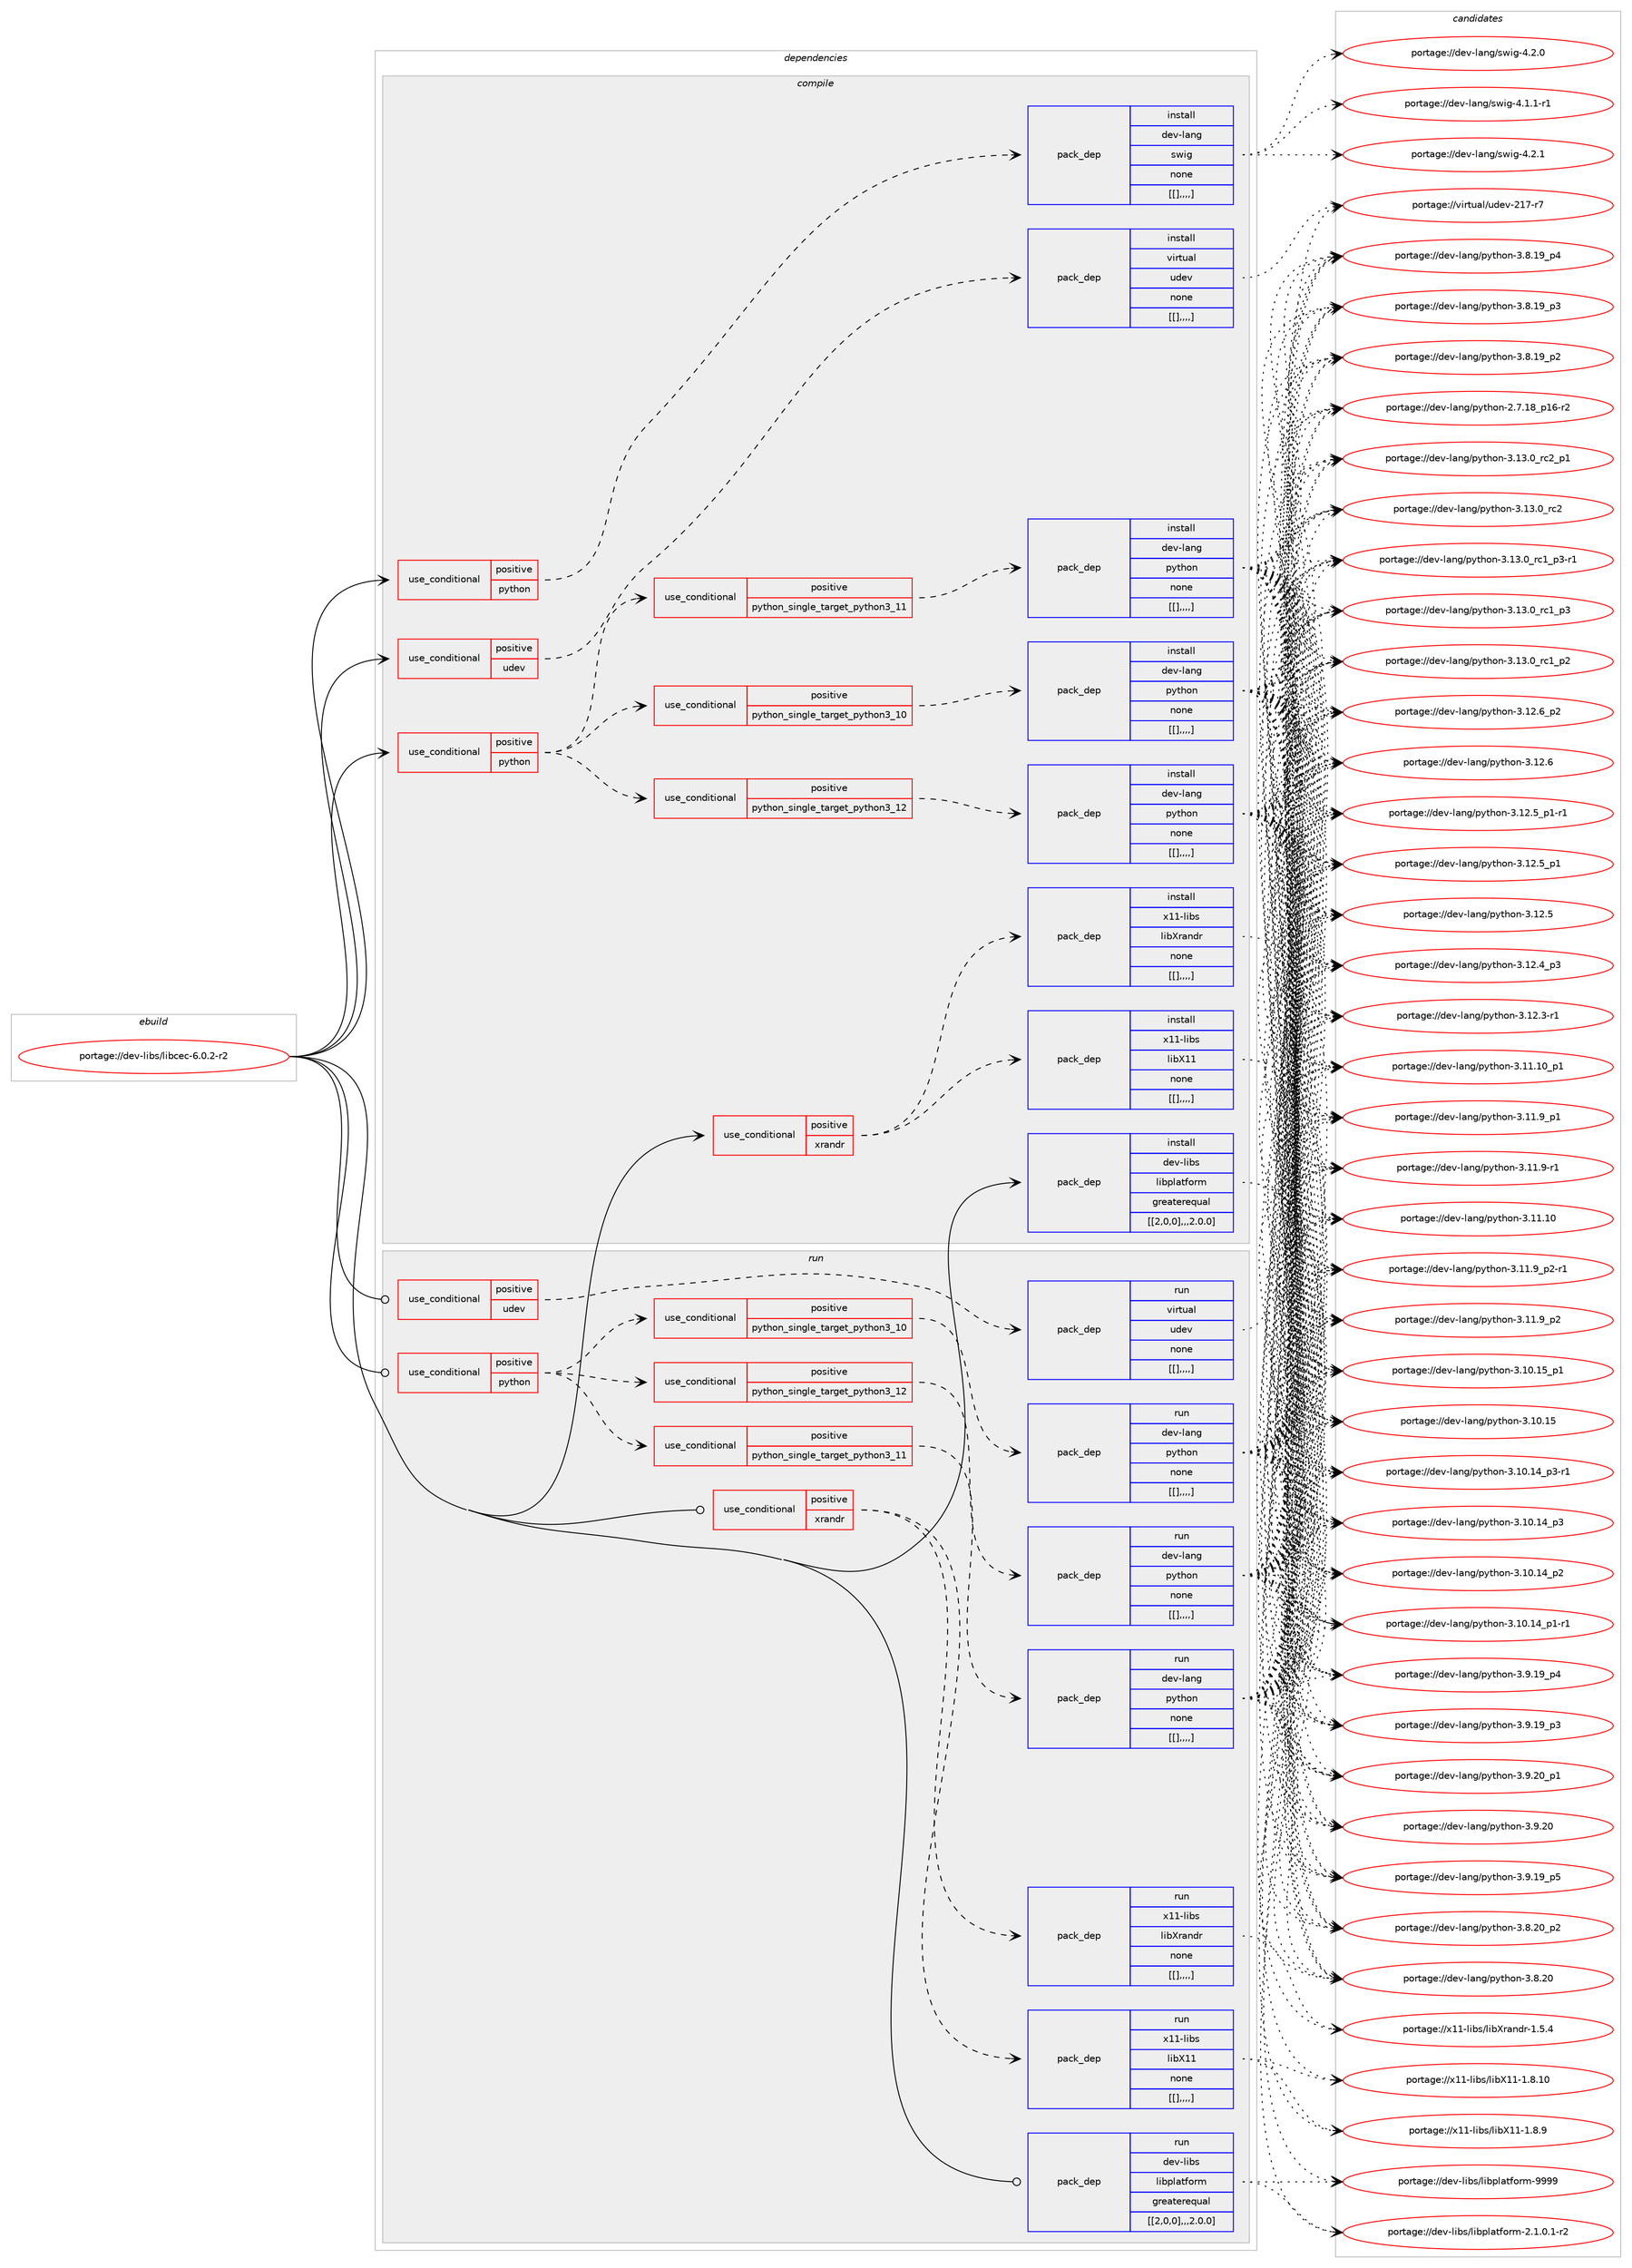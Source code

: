 digraph prolog {

# *************
# Graph options
# *************

newrank=true;
concentrate=true;
compound=true;
graph [rankdir=LR,fontname=Helvetica,fontsize=10,ranksep=1.5];#, ranksep=2.5, nodesep=0.2];
edge  [arrowhead=vee];
node  [fontname=Helvetica,fontsize=10];

# **********
# The ebuild
# **********

subgraph cluster_leftcol {
color=gray;
label=<<i>ebuild</i>>;
id [label="portage://dev-libs/libcec-6.0.2-r2", color=red, width=4, href="../dev-libs/libcec-6.0.2-r2.svg"];
}

# ****************
# The dependencies
# ****************

subgraph cluster_midcol {
color=gray;
label=<<i>dependencies</i>>;
subgraph cluster_compile {
fillcolor="#eeeeee";
style=filled;
label=<<i>compile</i>>;
subgraph cond27433 {
dependency110686 [label=<<TABLE BORDER="0" CELLBORDER="1" CELLSPACING="0" CELLPADDING="4"><TR><TD ROWSPAN="3" CELLPADDING="10">use_conditional</TD></TR><TR><TD>positive</TD></TR><TR><TD>python</TD></TR></TABLE>>, shape=none, color=red];
subgraph cond27434 {
dependency110687 [label=<<TABLE BORDER="0" CELLBORDER="1" CELLSPACING="0" CELLPADDING="4"><TR><TD ROWSPAN="3" CELLPADDING="10">use_conditional</TD></TR><TR><TD>positive</TD></TR><TR><TD>python_single_target_python3_10</TD></TR></TABLE>>, shape=none, color=red];
subgraph pack82101 {
dependency110688 [label=<<TABLE BORDER="0" CELLBORDER="1" CELLSPACING="0" CELLPADDING="4" WIDTH="220"><TR><TD ROWSPAN="6" CELLPADDING="30">pack_dep</TD></TR><TR><TD WIDTH="110">install</TD></TR><TR><TD>dev-lang</TD></TR><TR><TD>python</TD></TR><TR><TD>none</TD></TR><TR><TD>[[],,,,]</TD></TR></TABLE>>, shape=none, color=blue];
}
dependency110687:e -> dependency110688:w [weight=20,style="dashed",arrowhead="vee"];
}
dependency110686:e -> dependency110687:w [weight=20,style="dashed",arrowhead="vee"];
subgraph cond27435 {
dependency110689 [label=<<TABLE BORDER="0" CELLBORDER="1" CELLSPACING="0" CELLPADDING="4"><TR><TD ROWSPAN="3" CELLPADDING="10">use_conditional</TD></TR><TR><TD>positive</TD></TR><TR><TD>python_single_target_python3_11</TD></TR></TABLE>>, shape=none, color=red];
subgraph pack82102 {
dependency110690 [label=<<TABLE BORDER="0" CELLBORDER="1" CELLSPACING="0" CELLPADDING="4" WIDTH="220"><TR><TD ROWSPAN="6" CELLPADDING="30">pack_dep</TD></TR><TR><TD WIDTH="110">install</TD></TR><TR><TD>dev-lang</TD></TR><TR><TD>python</TD></TR><TR><TD>none</TD></TR><TR><TD>[[],,,,]</TD></TR></TABLE>>, shape=none, color=blue];
}
dependency110689:e -> dependency110690:w [weight=20,style="dashed",arrowhead="vee"];
}
dependency110686:e -> dependency110689:w [weight=20,style="dashed",arrowhead="vee"];
subgraph cond27436 {
dependency110691 [label=<<TABLE BORDER="0" CELLBORDER="1" CELLSPACING="0" CELLPADDING="4"><TR><TD ROWSPAN="3" CELLPADDING="10">use_conditional</TD></TR><TR><TD>positive</TD></TR><TR><TD>python_single_target_python3_12</TD></TR></TABLE>>, shape=none, color=red];
subgraph pack82103 {
dependency110692 [label=<<TABLE BORDER="0" CELLBORDER="1" CELLSPACING="0" CELLPADDING="4" WIDTH="220"><TR><TD ROWSPAN="6" CELLPADDING="30">pack_dep</TD></TR><TR><TD WIDTH="110">install</TD></TR><TR><TD>dev-lang</TD></TR><TR><TD>python</TD></TR><TR><TD>none</TD></TR><TR><TD>[[],,,,]</TD></TR></TABLE>>, shape=none, color=blue];
}
dependency110691:e -> dependency110692:w [weight=20,style="dashed",arrowhead="vee"];
}
dependency110686:e -> dependency110691:w [weight=20,style="dashed",arrowhead="vee"];
}
id:e -> dependency110686:w [weight=20,style="solid",arrowhead="vee"];
subgraph cond27437 {
dependency110693 [label=<<TABLE BORDER="0" CELLBORDER="1" CELLSPACING="0" CELLPADDING="4"><TR><TD ROWSPAN="3" CELLPADDING="10">use_conditional</TD></TR><TR><TD>positive</TD></TR><TR><TD>python</TD></TR></TABLE>>, shape=none, color=red];
subgraph pack82104 {
dependency110694 [label=<<TABLE BORDER="0" CELLBORDER="1" CELLSPACING="0" CELLPADDING="4" WIDTH="220"><TR><TD ROWSPAN="6" CELLPADDING="30">pack_dep</TD></TR><TR><TD WIDTH="110">install</TD></TR><TR><TD>dev-lang</TD></TR><TR><TD>swig</TD></TR><TR><TD>none</TD></TR><TR><TD>[[],,,,]</TD></TR></TABLE>>, shape=none, color=blue];
}
dependency110693:e -> dependency110694:w [weight=20,style="dashed",arrowhead="vee"];
}
id:e -> dependency110693:w [weight=20,style="solid",arrowhead="vee"];
subgraph cond27438 {
dependency110695 [label=<<TABLE BORDER="0" CELLBORDER="1" CELLSPACING="0" CELLPADDING="4"><TR><TD ROWSPAN="3" CELLPADDING="10">use_conditional</TD></TR><TR><TD>positive</TD></TR><TR><TD>udev</TD></TR></TABLE>>, shape=none, color=red];
subgraph pack82105 {
dependency110696 [label=<<TABLE BORDER="0" CELLBORDER="1" CELLSPACING="0" CELLPADDING="4" WIDTH="220"><TR><TD ROWSPAN="6" CELLPADDING="30">pack_dep</TD></TR><TR><TD WIDTH="110">install</TD></TR><TR><TD>virtual</TD></TR><TR><TD>udev</TD></TR><TR><TD>none</TD></TR><TR><TD>[[],,,,]</TD></TR></TABLE>>, shape=none, color=blue];
}
dependency110695:e -> dependency110696:w [weight=20,style="dashed",arrowhead="vee"];
}
id:e -> dependency110695:w [weight=20,style="solid",arrowhead="vee"];
subgraph cond27439 {
dependency110697 [label=<<TABLE BORDER="0" CELLBORDER="1" CELLSPACING="0" CELLPADDING="4"><TR><TD ROWSPAN="3" CELLPADDING="10">use_conditional</TD></TR><TR><TD>positive</TD></TR><TR><TD>xrandr</TD></TR></TABLE>>, shape=none, color=red];
subgraph pack82106 {
dependency110698 [label=<<TABLE BORDER="0" CELLBORDER="1" CELLSPACING="0" CELLPADDING="4" WIDTH="220"><TR><TD ROWSPAN="6" CELLPADDING="30">pack_dep</TD></TR><TR><TD WIDTH="110">install</TD></TR><TR><TD>x11-libs</TD></TR><TR><TD>libX11</TD></TR><TR><TD>none</TD></TR><TR><TD>[[],,,,]</TD></TR></TABLE>>, shape=none, color=blue];
}
dependency110697:e -> dependency110698:w [weight=20,style="dashed",arrowhead="vee"];
subgraph pack82107 {
dependency110699 [label=<<TABLE BORDER="0" CELLBORDER="1" CELLSPACING="0" CELLPADDING="4" WIDTH="220"><TR><TD ROWSPAN="6" CELLPADDING="30">pack_dep</TD></TR><TR><TD WIDTH="110">install</TD></TR><TR><TD>x11-libs</TD></TR><TR><TD>libXrandr</TD></TR><TR><TD>none</TD></TR><TR><TD>[[],,,,]</TD></TR></TABLE>>, shape=none, color=blue];
}
dependency110697:e -> dependency110699:w [weight=20,style="dashed",arrowhead="vee"];
}
id:e -> dependency110697:w [weight=20,style="solid",arrowhead="vee"];
subgraph pack82108 {
dependency110700 [label=<<TABLE BORDER="0" CELLBORDER="1" CELLSPACING="0" CELLPADDING="4" WIDTH="220"><TR><TD ROWSPAN="6" CELLPADDING="30">pack_dep</TD></TR><TR><TD WIDTH="110">install</TD></TR><TR><TD>dev-libs</TD></TR><TR><TD>libplatform</TD></TR><TR><TD>greaterequal</TD></TR><TR><TD>[[2,0,0],,,2.0.0]</TD></TR></TABLE>>, shape=none, color=blue];
}
id:e -> dependency110700:w [weight=20,style="solid",arrowhead="vee"];
}
subgraph cluster_compileandrun {
fillcolor="#eeeeee";
style=filled;
label=<<i>compile and run</i>>;
}
subgraph cluster_run {
fillcolor="#eeeeee";
style=filled;
label=<<i>run</i>>;
subgraph cond27440 {
dependency110701 [label=<<TABLE BORDER="0" CELLBORDER="1" CELLSPACING="0" CELLPADDING="4"><TR><TD ROWSPAN="3" CELLPADDING="10">use_conditional</TD></TR><TR><TD>positive</TD></TR><TR><TD>python</TD></TR></TABLE>>, shape=none, color=red];
subgraph cond27441 {
dependency110702 [label=<<TABLE BORDER="0" CELLBORDER="1" CELLSPACING="0" CELLPADDING="4"><TR><TD ROWSPAN="3" CELLPADDING="10">use_conditional</TD></TR><TR><TD>positive</TD></TR><TR><TD>python_single_target_python3_10</TD></TR></TABLE>>, shape=none, color=red];
subgraph pack82109 {
dependency110703 [label=<<TABLE BORDER="0" CELLBORDER="1" CELLSPACING="0" CELLPADDING="4" WIDTH="220"><TR><TD ROWSPAN="6" CELLPADDING="30">pack_dep</TD></TR><TR><TD WIDTH="110">run</TD></TR><TR><TD>dev-lang</TD></TR><TR><TD>python</TD></TR><TR><TD>none</TD></TR><TR><TD>[[],,,,]</TD></TR></TABLE>>, shape=none, color=blue];
}
dependency110702:e -> dependency110703:w [weight=20,style="dashed",arrowhead="vee"];
}
dependency110701:e -> dependency110702:w [weight=20,style="dashed",arrowhead="vee"];
subgraph cond27442 {
dependency110704 [label=<<TABLE BORDER="0" CELLBORDER="1" CELLSPACING="0" CELLPADDING="4"><TR><TD ROWSPAN="3" CELLPADDING="10">use_conditional</TD></TR><TR><TD>positive</TD></TR><TR><TD>python_single_target_python3_11</TD></TR></TABLE>>, shape=none, color=red];
subgraph pack82110 {
dependency110705 [label=<<TABLE BORDER="0" CELLBORDER="1" CELLSPACING="0" CELLPADDING="4" WIDTH="220"><TR><TD ROWSPAN="6" CELLPADDING="30">pack_dep</TD></TR><TR><TD WIDTH="110">run</TD></TR><TR><TD>dev-lang</TD></TR><TR><TD>python</TD></TR><TR><TD>none</TD></TR><TR><TD>[[],,,,]</TD></TR></TABLE>>, shape=none, color=blue];
}
dependency110704:e -> dependency110705:w [weight=20,style="dashed",arrowhead="vee"];
}
dependency110701:e -> dependency110704:w [weight=20,style="dashed",arrowhead="vee"];
subgraph cond27443 {
dependency110706 [label=<<TABLE BORDER="0" CELLBORDER="1" CELLSPACING="0" CELLPADDING="4"><TR><TD ROWSPAN="3" CELLPADDING="10">use_conditional</TD></TR><TR><TD>positive</TD></TR><TR><TD>python_single_target_python3_12</TD></TR></TABLE>>, shape=none, color=red];
subgraph pack82111 {
dependency110707 [label=<<TABLE BORDER="0" CELLBORDER="1" CELLSPACING="0" CELLPADDING="4" WIDTH="220"><TR><TD ROWSPAN="6" CELLPADDING="30">pack_dep</TD></TR><TR><TD WIDTH="110">run</TD></TR><TR><TD>dev-lang</TD></TR><TR><TD>python</TD></TR><TR><TD>none</TD></TR><TR><TD>[[],,,,]</TD></TR></TABLE>>, shape=none, color=blue];
}
dependency110706:e -> dependency110707:w [weight=20,style="dashed",arrowhead="vee"];
}
dependency110701:e -> dependency110706:w [weight=20,style="dashed",arrowhead="vee"];
}
id:e -> dependency110701:w [weight=20,style="solid",arrowhead="odot"];
subgraph cond27444 {
dependency110708 [label=<<TABLE BORDER="0" CELLBORDER="1" CELLSPACING="0" CELLPADDING="4"><TR><TD ROWSPAN="3" CELLPADDING="10">use_conditional</TD></TR><TR><TD>positive</TD></TR><TR><TD>udev</TD></TR></TABLE>>, shape=none, color=red];
subgraph pack82112 {
dependency110709 [label=<<TABLE BORDER="0" CELLBORDER="1" CELLSPACING="0" CELLPADDING="4" WIDTH="220"><TR><TD ROWSPAN="6" CELLPADDING="30">pack_dep</TD></TR><TR><TD WIDTH="110">run</TD></TR><TR><TD>virtual</TD></TR><TR><TD>udev</TD></TR><TR><TD>none</TD></TR><TR><TD>[[],,,,]</TD></TR></TABLE>>, shape=none, color=blue];
}
dependency110708:e -> dependency110709:w [weight=20,style="dashed",arrowhead="vee"];
}
id:e -> dependency110708:w [weight=20,style="solid",arrowhead="odot"];
subgraph cond27445 {
dependency110710 [label=<<TABLE BORDER="0" CELLBORDER="1" CELLSPACING="0" CELLPADDING="4"><TR><TD ROWSPAN="3" CELLPADDING="10">use_conditional</TD></TR><TR><TD>positive</TD></TR><TR><TD>xrandr</TD></TR></TABLE>>, shape=none, color=red];
subgraph pack82113 {
dependency110711 [label=<<TABLE BORDER="0" CELLBORDER="1" CELLSPACING="0" CELLPADDING="4" WIDTH="220"><TR><TD ROWSPAN="6" CELLPADDING="30">pack_dep</TD></TR><TR><TD WIDTH="110">run</TD></TR><TR><TD>x11-libs</TD></TR><TR><TD>libX11</TD></TR><TR><TD>none</TD></TR><TR><TD>[[],,,,]</TD></TR></TABLE>>, shape=none, color=blue];
}
dependency110710:e -> dependency110711:w [weight=20,style="dashed",arrowhead="vee"];
subgraph pack82114 {
dependency110712 [label=<<TABLE BORDER="0" CELLBORDER="1" CELLSPACING="0" CELLPADDING="4" WIDTH="220"><TR><TD ROWSPAN="6" CELLPADDING="30">pack_dep</TD></TR><TR><TD WIDTH="110">run</TD></TR><TR><TD>x11-libs</TD></TR><TR><TD>libXrandr</TD></TR><TR><TD>none</TD></TR><TR><TD>[[],,,,]</TD></TR></TABLE>>, shape=none, color=blue];
}
dependency110710:e -> dependency110712:w [weight=20,style="dashed",arrowhead="vee"];
}
id:e -> dependency110710:w [weight=20,style="solid",arrowhead="odot"];
subgraph pack82115 {
dependency110713 [label=<<TABLE BORDER="0" CELLBORDER="1" CELLSPACING="0" CELLPADDING="4" WIDTH="220"><TR><TD ROWSPAN="6" CELLPADDING="30">pack_dep</TD></TR><TR><TD WIDTH="110">run</TD></TR><TR><TD>dev-libs</TD></TR><TR><TD>libplatform</TD></TR><TR><TD>greaterequal</TD></TR><TR><TD>[[2,0,0],,,2.0.0]</TD></TR></TABLE>>, shape=none, color=blue];
}
id:e -> dependency110713:w [weight=20,style="solid",arrowhead="odot"];
}
}

# **************
# The candidates
# **************

subgraph cluster_choices {
rank=same;
color=gray;
label=<<i>candidates</i>>;

subgraph choice82101 {
color=black;
nodesep=1;
choice100101118451089711010347112121116104111110455146495146489511499509511249 [label="portage://dev-lang/python-3.13.0_rc2_p1", color=red, width=4,href="../dev-lang/python-3.13.0_rc2_p1.svg"];
choice10010111845108971101034711212111610411111045514649514648951149950 [label="portage://dev-lang/python-3.13.0_rc2", color=red, width=4,href="../dev-lang/python-3.13.0_rc2.svg"];
choice1001011184510897110103471121211161041111104551464951464895114994995112514511449 [label="portage://dev-lang/python-3.13.0_rc1_p3-r1", color=red, width=4,href="../dev-lang/python-3.13.0_rc1_p3-r1.svg"];
choice100101118451089711010347112121116104111110455146495146489511499499511251 [label="portage://dev-lang/python-3.13.0_rc1_p3", color=red, width=4,href="../dev-lang/python-3.13.0_rc1_p3.svg"];
choice100101118451089711010347112121116104111110455146495146489511499499511250 [label="portage://dev-lang/python-3.13.0_rc1_p2", color=red, width=4,href="../dev-lang/python-3.13.0_rc1_p2.svg"];
choice100101118451089711010347112121116104111110455146495046549511250 [label="portage://dev-lang/python-3.12.6_p2", color=red, width=4,href="../dev-lang/python-3.12.6_p2.svg"];
choice10010111845108971101034711212111610411111045514649504654 [label="portage://dev-lang/python-3.12.6", color=red, width=4,href="../dev-lang/python-3.12.6.svg"];
choice1001011184510897110103471121211161041111104551464950465395112494511449 [label="portage://dev-lang/python-3.12.5_p1-r1", color=red, width=4,href="../dev-lang/python-3.12.5_p1-r1.svg"];
choice100101118451089711010347112121116104111110455146495046539511249 [label="portage://dev-lang/python-3.12.5_p1", color=red, width=4,href="../dev-lang/python-3.12.5_p1.svg"];
choice10010111845108971101034711212111610411111045514649504653 [label="portage://dev-lang/python-3.12.5", color=red, width=4,href="../dev-lang/python-3.12.5.svg"];
choice100101118451089711010347112121116104111110455146495046529511251 [label="portage://dev-lang/python-3.12.4_p3", color=red, width=4,href="../dev-lang/python-3.12.4_p3.svg"];
choice100101118451089711010347112121116104111110455146495046514511449 [label="portage://dev-lang/python-3.12.3-r1", color=red, width=4,href="../dev-lang/python-3.12.3-r1.svg"];
choice10010111845108971101034711212111610411111045514649494649489511249 [label="portage://dev-lang/python-3.11.10_p1", color=red, width=4,href="../dev-lang/python-3.11.10_p1.svg"];
choice1001011184510897110103471121211161041111104551464949464948 [label="portage://dev-lang/python-3.11.10", color=red, width=4,href="../dev-lang/python-3.11.10.svg"];
choice1001011184510897110103471121211161041111104551464949465795112504511449 [label="portage://dev-lang/python-3.11.9_p2-r1", color=red, width=4,href="../dev-lang/python-3.11.9_p2-r1.svg"];
choice100101118451089711010347112121116104111110455146494946579511250 [label="portage://dev-lang/python-3.11.9_p2", color=red, width=4,href="../dev-lang/python-3.11.9_p2.svg"];
choice100101118451089711010347112121116104111110455146494946579511249 [label="portage://dev-lang/python-3.11.9_p1", color=red, width=4,href="../dev-lang/python-3.11.9_p1.svg"];
choice100101118451089711010347112121116104111110455146494946574511449 [label="portage://dev-lang/python-3.11.9-r1", color=red, width=4,href="../dev-lang/python-3.11.9-r1.svg"];
choice10010111845108971101034711212111610411111045514649484649539511249 [label="portage://dev-lang/python-3.10.15_p1", color=red, width=4,href="../dev-lang/python-3.10.15_p1.svg"];
choice1001011184510897110103471121211161041111104551464948464953 [label="portage://dev-lang/python-3.10.15", color=red, width=4,href="../dev-lang/python-3.10.15.svg"];
choice100101118451089711010347112121116104111110455146494846495295112514511449 [label="portage://dev-lang/python-3.10.14_p3-r1", color=red, width=4,href="../dev-lang/python-3.10.14_p3-r1.svg"];
choice10010111845108971101034711212111610411111045514649484649529511251 [label="portage://dev-lang/python-3.10.14_p3", color=red, width=4,href="../dev-lang/python-3.10.14_p3.svg"];
choice10010111845108971101034711212111610411111045514649484649529511250 [label="portage://dev-lang/python-3.10.14_p2", color=red, width=4,href="../dev-lang/python-3.10.14_p2.svg"];
choice100101118451089711010347112121116104111110455146494846495295112494511449 [label="portage://dev-lang/python-3.10.14_p1-r1", color=red, width=4,href="../dev-lang/python-3.10.14_p1-r1.svg"];
choice100101118451089711010347112121116104111110455146574650489511249 [label="portage://dev-lang/python-3.9.20_p1", color=red, width=4,href="../dev-lang/python-3.9.20_p1.svg"];
choice10010111845108971101034711212111610411111045514657465048 [label="portage://dev-lang/python-3.9.20", color=red, width=4,href="../dev-lang/python-3.9.20.svg"];
choice100101118451089711010347112121116104111110455146574649579511253 [label="portage://dev-lang/python-3.9.19_p5", color=red, width=4,href="../dev-lang/python-3.9.19_p5.svg"];
choice100101118451089711010347112121116104111110455146574649579511252 [label="portage://dev-lang/python-3.9.19_p4", color=red, width=4,href="../dev-lang/python-3.9.19_p4.svg"];
choice100101118451089711010347112121116104111110455146574649579511251 [label="portage://dev-lang/python-3.9.19_p3", color=red, width=4,href="../dev-lang/python-3.9.19_p3.svg"];
choice100101118451089711010347112121116104111110455146564650489511250 [label="portage://dev-lang/python-3.8.20_p2", color=red, width=4,href="../dev-lang/python-3.8.20_p2.svg"];
choice10010111845108971101034711212111610411111045514656465048 [label="portage://dev-lang/python-3.8.20", color=red, width=4,href="../dev-lang/python-3.8.20.svg"];
choice100101118451089711010347112121116104111110455146564649579511252 [label="portage://dev-lang/python-3.8.19_p4", color=red, width=4,href="../dev-lang/python-3.8.19_p4.svg"];
choice100101118451089711010347112121116104111110455146564649579511251 [label="portage://dev-lang/python-3.8.19_p3", color=red, width=4,href="../dev-lang/python-3.8.19_p3.svg"];
choice100101118451089711010347112121116104111110455146564649579511250 [label="portage://dev-lang/python-3.8.19_p2", color=red, width=4,href="../dev-lang/python-3.8.19_p2.svg"];
choice100101118451089711010347112121116104111110455046554649569511249544511450 [label="portage://dev-lang/python-2.7.18_p16-r2", color=red, width=4,href="../dev-lang/python-2.7.18_p16-r2.svg"];
dependency110688:e -> choice100101118451089711010347112121116104111110455146495146489511499509511249:w [style=dotted,weight="100"];
dependency110688:e -> choice10010111845108971101034711212111610411111045514649514648951149950:w [style=dotted,weight="100"];
dependency110688:e -> choice1001011184510897110103471121211161041111104551464951464895114994995112514511449:w [style=dotted,weight="100"];
dependency110688:e -> choice100101118451089711010347112121116104111110455146495146489511499499511251:w [style=dotted,weight="100"];
dependency110688:e -> choice100101118451089711010347112121116104111110455146495146489511499499511250:w [style=dotted,weight="100"];
dependency110688:e -> choice100101118451089711010347112121116104111110455146495046549511250:w [style=dotted,weight="100"];
dependency110688:e -> choice10010111845108971101034711212111610411111045514649504654:w [style=dotted,weight="100"];
dependency110688:e -> choice1001011184510897110103471121211161041111104551464950465395112494511449:w [style=dotted,weight="100"];
dependency110688:e -> choice100101118451089711010347112121116104111110455146495046539511249:w [style=dotted,weight="100"];
dependency110688:e -> choice10010111845108971101034711212111610411111045514649504653:w [style=dotted,weight="100"];
dependency110688:e -> choice100101118451089711010347112121116104111110455146495046529511251:w [style=dotted,weight="100"];
dependency110688:e -> choice100101118451089711010347112121116104111110455146495046514511449:w [style=dotted,weight="100"];
dependency110688:e -> choice10010111845108971101034711212111610411111045514649494649489511249:w [style=dotted,weight="100"];
dependency110688:e -> choice1001011184510897110103471121211161041111104551464949464948:w [style=dotted,weight="100"];
dependency110688:e -> choice1001011184510897110103471121211161041111104551464949465795112504511449:w [style=dotted,weight="100"];
dependency110688:e -> choice100101118451089711010347112121116104111110455146494946579511250:w [style=dotted,weight="100"];
dependency110688:e -> choice100101118451089711010347112121116104111110455146494946579511249:w [style=dotted,weight="100"];
dependency110688:e -> choice100101118451089711010347112121116104111110455146494946574511449:w [style=dotted,weight="100"];
dependency110688:e -> choice10010111845108971101034711212111610411111045514649484649539511249:w [style=dotted,weight="100"];
dependency110688:e -> choice1001011184510897110103471121211161041111104551464948464953:w [style=dotted,weight="100"];
dependency110688:e -> choice100101118451089711010347112121116104111110455146494846495295112514511449:w [style=dotted,weight="100"];
dependency110688:e -> choice10010111845108971101034711212111610411111045514649484649529511251:w [style=dotted,weight="100"];
dependency110688:e -> choice10010111845108971101034711212111610411111045514649484649529511250:w [style=dotted,weight="100"];
dependency110688:e -> choice100101118451089711010347112121116104111110455146494846495295112494511449:w [style=dotted,weight="100"];
dependency110688:e -> choice100101118451089711010347112121116104111110455146574650489511249:w [style=dotted,weight="100"];
dependency110688:e -> choice10010111845108971101034711212111610411111045514657465048:w [style=dotted,weight="100"];
dependency110688:e -> choice100101118451089711010347112121116104111110455146574649579511253:w [style=dotted,weight="100"];
dependency110688:e -> choice100101118451089711010347112121116104111110455146574649579511252:w [style=dotted,weight="100"];
dependency110688:e -> choice100101118451089711010347112121116104111110455146574649579511251:w [style=dotted,weight="100"];
dependency110688:e -> choice100101118451089711010347112121116104111110455146564650489511250:w [style=dotted,weight="100"];
dependency110688:e -> choice10010111845108971101034711212111610411111045514656465048:w [style=dotted,weight="100"];
dependency110688:e -> choice100101118451089711010347112121116104111110455146564649579511252:w [style=dotted,weight="100"];
dependency110688:e -> choice100101118451089711010347112121116104111110455146564649579511251:w [style=dotted,weight="100"];
dependency110688:e -> choice100101118451089711010347112121116104111110455146564649579511250:w [style=dotted,weight="100"];
dependency110688:e -> choice100101118451089711010347112121116104111110455046554649569511249544511450:w [style=dotted,weight="100"];
}
subgraph choice82102 {
color=black;
nodesep=1;
choice100101118451089711010347112121116104111110455146495146489511499509511249 [label="portage://dev-lang/python-3.13.0_rc2_p1", color=red, width=4,href="../dev-lang/python-3.13.0_rc2_p1.svg"];
choice10010111845108971101034711212111610411111045514649514648951149950 [label="portage://dev-lang/python-3.13.0_rc2", color=red, width=4,href="../dev-lang/python-3.13.0_rc2.svg"];
choice1001011184510897110103471121211161041111104551464951464895114994995112514511449 [label="portage://dev-lang/python-3.13.0_rc1_p3-r1", color=red, width=4,href="../dev-lang/python-3.13.0_rc1_p3-r1.svg"];
choice100101118451089711010347112121116104111110455146495146489511499499511251 [label="portage://dev-lang/python-3.13.0_rc1_p3", color=red, width=4,href="../dev-lang/python-3.13.0_rc1_p3.svg"];
choice100101118451089711010347112121116104111110455146495146489511499499511250 [label="portage://dev-lang/python-3.13.0_rc1_p2", color=red, width=4,href="../dev-lang/python-3.13.0_rc1_p2.svg"];
choice100101118451089711010347112121116104111110455146495046549511250 [label="portage://dev-lang/python-3.12.6_p2", color=red, width=4,href="../dev-lang/python-3.12.6_p2.svg"];
choice10010111845108971101034711212111610411111045514649504654 [label="portage://dev-lang/python-3.12.6", color=red, width=4,href="../dev-lang/python-3.12.6.svg"];
choice1001011184510897110103471121211161041111104551464950465395112494511449 [label="portage://dev-lang/python-3.12.5_p1-r1", color=red, width=4,href="../dev-lang/python-3.12.5_p1-r1.svg"];
choice100101118451089711010347112121116104111110455146495046539511249 [label="portage://dev-lang/python-3.12.5_p1", color=red, width=4,href="../dev-lang/python-3.12.5_p1.svg"];
choice10010111845108971101034711212111610411111045514649504653 [label="portage://dev-lang/python-3.12.5", color=red, width=4,href="../dev-lang/python-3.12.5.svg"];
choice100101118451089711010347112121116104111110455146495046529511251 [label="portage://dev-lang/python-3.12.4_p3", color=red, width=4,href="../dev-lang/python-3.12.4_p3.svg"];
choice100101118451089711010347112121116104111110455146495046514511449 [label="portage://dev-lang/python-3.12.3-r1", color=red, width=4,href="../dev-lang/python-3.12.3-r1.svg"];
choice10010111845108971101034711212111610411111045514649494649489511249 [label="portage://dev-lang/python-3.11.10_p1", color=red, width=4,href="../dev-lang/python-3.11.10_p1.svg"];
choice1001011184510897110103471121211161041111104551464949464948 [label="portage://dev-lang/python-3.11.10", color=red, width=4,href="../dev-lang/python-3.11.10.svg"];
choice1001011184510897110103471121211161041111104551464949465795112504511449 [label="portage://dev-lang/python-3.11.9_p2-r1", color=red, width=4,href="../dev-lang/python-3.11.9_p2-r1.svg"];
choice100101118451089711010347112121116104111110455146494946579511250 [label="portage://dev-lang/python-3.11.9_p2", color=red, width=4,href="../dev-lang/python-3.11.9_p2.svg"];
choice100101118451089711010347112121116104111110455146494946579511249 [label="portage://dev-lang/python-3.11.9_p1", color=red, width=4,href="../dev-lang/python-3.11.9_p1.svg"];
choice100101118451089711010347112121116104111110455146494946574511449 [label="portage://dev-lang/python-3.11.9-r1", color=red, width=4,href="../dev-lang/python-3.11.9-r1.svg"];
choice10010111845108971101034711212111610411111045514649484649539511249 [label="portage://dev-lang/python-3.10.15_p1", color=red, width=4,href="../dev-lang/python-3.10.15_p1.svg"];
choice1001011184510897110103471121211161041111104551464948464953 [label="portage://dev-lang/python-3.10.15", color=red, width=4,href="../dev-lang/python-3.10.15.svg"];
choice100101118451089711010347112121116104111110455146494846495295112514511449 [label="portage://dev-lang/python-3.10.14_p3-r1", color=red, width=4,href="../dev-lang/python-3.10.14_p3-r1.svg"];
choice10010111845108971101034711212111610411111045514649484649529511251 [label="portage://dev-lang/python-3.10.14_p3", color=red, width=4,href="../dev-lang/python-3.10.14_p3.svg"];
choice10010111845108971101034711212111610411111045514649484649529511250 [label="portage://dev-lang/python-3.10.14_p2", color=red, width=4,href="../dev-lang/python-3.10.14_p2.svg"];
choice100101118451089711010347112121116104111110455146494846495295112494511449 [label="portage://dev-lang/python-3.10.14_p1-r1", color=red, width=4,href="../dev-lang/python-3.10.14_p1-r1.svg"];
choice100101118451089711010347112121116104111110455146574650489511249 [label="portage://dev-lang/python-3.9.20_p1", color=red, width=4,href="../dev-lang/python-3.9.20_p1.svg"];
choice10010111845108971101034711212111610411111045514657465048 [label="portage://dev-lang/python-3.9.20", color=red, width=4,href="../dev-lang/python-3.9.20.svg"];
choice100101118451089711010347112121116104111110455146574649579511253 [label="portage://dev-lang/python-3.9.19_p5", color=red, width=4,href="../dev-lang/python-3.9.19_p5.svg"];
choice100101118451089711010347112121116104111110455146574649579511252 [label="portage://dev-lang/python-3.9.19_p4", color=red, width=4,href="../dev-lang/python-3.9.19_p4.svg"];
choice100101118451089711010347112121116104111110455146574649579511251 [label="portage://dev-lang/python-3.9.19_p3", color=red, width=4,href="../dev-lang/python-3.9.19_p3.svg"];
choice100101118451089711010347112121116104111110455146564650489511250 [label="portage://dev-lang/python-3.8.20_p2", color=red, width=4,href="../dev-lang/python-3.8.20_p2.svg"];
choice10010111845108971101034711212111610411111045514656465048 [label="portage://dev-lang/python-3.8.20", color=red, width=4,href="../dev-lang/python-3.8.20.svg"];
choice100101118451089711010347112121116104111110455146564649579511252 [label="portage://dev-lang/python-3.8.19_p4", color=red, width=4,href="../dev-lang/python-3.8.19_p4.svg"];
choice100101118451089711010347112121116104111110455146564649579511251 [label="portage://dev-lang/python-3.8.19_p3", color=red, width=4,href="../dev-lang/python-3.8.19_p3.svg"];
choice100101118451089711010347112121116104111110455146564649579511250 [label="portage://dev-lang/python-3.8.19_p2", color=red, width=4,href="../dev-lang/python-3.8.19_p2.svg"];
choice100101118451089711010347112121116104111110455046554649569511249544511450 [label="portage://dev-lang/python-2.7.18_p16-r2", color=red, width=4,href="../dev-lang/python-2.7.18_p16-r2.svg"];
dependency110690:e -> choice100101118451089711010347112121116104111110455146495146489511499509511249:w [style=dotted,weight="100"];
dependency110690:e -> choice10010111845108971101034711212111610411111045514649514648951149950:w [style=dotted,weight="100"];
dependency110690:e -> choice1001011184510897110103471121211161041111104551464951464895114994995112514511449:w [style=dotted,weight="100"];
dependency110690:e -> choice100101118451089711010347112121116104111110455146495146489511499499511251:w [style=dotted,weight="100"];
dependency110690:e -> choice100101118451089711010347112121116104111110455146495146489511499499511250:w [style=dotted,weight="100"];
dependency110690:e -> choice100101118451089711010347112121116104111110455146495046549511250:w [style=dotted,weight="100"];
dependency110690:e -> choice10010111845108971101034711212111610411111045514649504654:w [style=dotted,weight="100"];
dependency110690:e -> choice1001011184510897110103471121211161041111104551464950465395112494511449:w [style=dotted,weight="100"];
dependency110690:e -> choice100101118451089711010347112121116104111110455146495046539511249:w [style=dotted,weight="100"];
dependency110690:e -> choice10010111845108971101034711212111610411111045514649504653:w [style=dotted,weight="100"];
dependency110690:e -> choice100101118451089711010347112121116104111110455146495046529511251:w [style=dotted,weight="100"];
dependency110690:e -> choice100101118451089711010347112121116104111110455146495046514511449:w [style=dotted,weight="100"];
dependency110690:e -> choice10010111845108971101034711212111610411111045514649494649489511249:w [style=dotted,weight="100"];
dependency110690:e -> choice1001011184510897110103471121211161041111104551464949464948:w [style=dotted,weight="100"];
dependency110690:e -> choice1001011184510897110103471121211161041111104551464949465795112504511449:w [style=dotted,weight="100"];
dependency110690:e -> choice100101118451089711010347112121116104111110455146494946579511250:w [style=dotted,weight="100"];
dependency110690:e -> choice100101118451089711010347112121116104111110455146494946579511249:w [style=dotted,weight="100"];
dependency110690:e -> choice100101118451089711010347112121116104111110455146494946574511449:w [style=dotted,weight="100"];
dependency110690:e -> choice10010111845108971101034711212111610411111045514649484649539511249:w [style=dotted,weight="100"];
dependency110690:e -> choice1001011184510897110103471121211161041111104551464948464953:w [style=dotted,weight="100"];
dependency110690:e -> choice100101118451089711010347112121116104111110455146494846495295112514511449:w [style=dotted,weight="100"];
dependency110690:e -> choice10010111845108971101034711212111610411111045514649484649529511251:w [style=dotted,weight="100"];
dependency110690:e -> choice10010111845108971101034711212111610411111045514649484649529511250:w [style=dotted,weight="100"];
dependency110690:e -> choice100101118451089711010347112121116104111110455146494846495295112494511449:w [style=dotted,weight="100"];
dependency110690:e -> choice100101118451089711010347112121116104111110455146574650489511249:w [style=dotted,weight="100"];
dependency110690:e -> choice10010111845108971101034711212111610411111045514657465048:w [style=dotted,weight="100"];
dependency110690:e -> choice100101118451089711010347112121116104111110455146574649579511253:w [style=dotted,weight="100"];
dependency110690:e -> choice100101118451089711010347112121116104111110455146574649579511252:w [style=dotted,weight="100"];
dependency110690:e -> choice100101118451089711010347112121116104111110455146574649579511251:w [style=dotted,weight="100"];
dependency110690:e -> choice100101118451089711010347112121116104111110455146564650489511250:w [style=dotted,weight="100"];
dependency110690:e -> choice10010111845108971101034711212111610411111045514656465048:w [style=dotted,weight="100"];
dependency110690:e -> choice100101118451089711010347112121116104111110455146564649579511252:w [style=dotted,weight="100"];
dependency110690:e -> choice100101118451089711010347112121116104111110455146564649579511251:w [style=dotted,weight="100"];
dependency110690:e -> choice100101118451089711010347112121116104111110455146564649579511250:w [style=dotted,weight="100"];
dependency110690:e -> choice100101118451089711010347112121116104111110455046554649569511249544511450:w [style=dotted,weight="100"];
}
subgraph choice82103 {
color=black;
nodesep=1;
choice100101118451089711010347112121116104111110455146495146489511499509511249 [label="portage://dev-lang/python-3.13.0_rc2_p1", color=red, width=4,href="../dev-lang/python-3.13.0_rc2_p1.svg"];
choice10010111845108971101034711212111610411111045514649514648951149950 [label="portage://dev-lang/python-3.13.0_rc2", color=red, width=4,href="../dev-lang/python-3.13.0_rc2.svg"];
choice1001011184510897110103471121211161041111104551464951464895114994995112514511449 [label="portage://dev-lang/python-3.13.0_rc1_p3-r1", color=red, width=4,href="../dev-lang/python-3.13.0_rc1_p3-r1.svg"];
choice100101118451089711010347112121116104111110455146495146489511499499511251 [label="portage://dev-lang/python-3.13.0_rc1_p3", color=red, width=4,href="../dev-lang/python-3.13.0_rc1_p3.svg"];
choice100101118451089711010347112121116104111110455146495146489511499499511250 [label="portage://dev-lang/python-3.13.0_rc1_p2", color=red, width=4,href="../dev-lang/python-3.13.0_rc1_p2.svg"];
choice100101118451089711010347112121116104111110455146495046549511250 [label="portage://dev-lang/python-3.12.6_p2", color=red, width=4,href="../dev-lang/python-3.12.6_p2.svg"];
choice10010111845108971101034711212111610411111045514649504654 [label="portage://dev-lang/python-3.12.6", color=red, width=4,href="../dev-lang/python-3.12.6.svg"];
choice1001011184510897110103471121211161041111104551464950465395112494511449 [label="portage://dev-lang/python-3.12.5_p1-r1", color=red, width=4,href="../dev-lang/python-3.12.5_p1-r1.svg"];
choice100101118451089711010347112121116104111110455146495046539511249 [label="portage://dev-lang/python-3.12.5_p1", color=red, width=4,href="../dev-lang/python-3.12.5_p1.svg"];
choice10010111845108971101034711212111610411111045514649504653 [label="portage://dev-lang/python-3.12.5", color=red, width=4,href="../dev-lang/python-3.12.5.svg"];
choice100101118451089711010347112121116104111110455146495046529511251 [label="portage://dev-lang/python-3.12.4_p3", color=red, width=4,href="../dev-lang/python-3.12.4_p3.svg"];
choice100101118451089711010347112121116104111110455146495046514511449 [label="portage://dev-lang/python-3.12.3-r1", color=red, width=4,href="../dev-lang/python-3.12.3-r1.svg"];
choice10010111845108971101034711212111610411111045514649494649489511249 [label="portage://dev-lang/python-3.11.10_p1", color=red, width=4,href="../dev-lang/python-3.11.10_p1.svg"];
choice1001011184510897110103471121211161041111104551464949464948 [label="portage://dev-lang/python-3.11.10", color=red, width=4,href="../dev-lang/python-3.11.10.svg"];
choice1001011184510897110103471121211161041111104551464949465795112504511449 [label="portage://dev-lang/python-3.11.9_p2-r1", color=red, width=4,href="../dev-lang/python-3.11.9_p2-r1.svg"];
choice100101118451089711010347112121116104111110455146494946579511250 [label="portage://dev-lang/python-3.11.9_p2", color=red, width=4,href="../dev-lang/python-3.11.9_p2.svg"];
choice100101118451089711010347112121116104111110455146494946579511249 [label="portage://dev-lang/python-3.11.9_p1", color=red, width=4,href="../dev-lang/python-3.11.9_p1.svg"];
choice100101118451089711010347112121116104111110455146494946574511449 [label="portage://dev-lang/python-3.11.9-r1", color=red, width=4,href="../dev-lang/python-3.11.9-r1.svg"];
choice10010111845108971101034711212111610411111045514649484649539511249 [label="portage://dev-lang/python-3.10.15_p1", color=red, width=4,href="../dev-lang/python-3.10.15_p1.svg"];
choice1001011184510897110103471121211161041111104551464948464953 [label="portage://dev-lang/python-3.10.15", color=red, width=4,href="../dev-lang/python-3.10.15.svg"];
choice100101118451089711010347112121116104111110455146494846495295112514511449 [label="portage://dev-lang/python-3.10.14_p3-r1", color=red, width=4,href="../dev-lang/python-3.10.14_p3-r1.svg"];
choice10010111845108971101034711212111610411111045514649484649529511251 [label="portage://dev-lang/python-3.10.14_p3", color=red, width=4,href="../dev-lang/python-3.10.14_p3.svg"];
choice10010111845108971101034711212111610411111045514649484649529511250 [label="portage://dev-lang/python-3.10.14_p2", color=red, width=4,href="../dev-lang/python-3.10.14_p2.svg"];
choice100101118451089711010347112121116104111110455146494846495295112494511449 [label="portage://dev-lang/python-3.10.14_p1-r1", color=red, width=4,href="../dev-lang/python-3.10.14_p1-r1.svg"];
choice100101118451089711010347112121116104111110455146574650489511249 [label="portage://dev-lang/python-3.9.20_p1", color=red, width=4,href="../dev-lang/python-3.9.20_p1.svg"];
choice10010111845108971101034711212111610411111045514657465048 [label="portage://dev-lang/python-3.9.20", color=red, width=4,href="../dev-lang/python-3.9.20.svg"];
choice100101118451089711010347112121116104111110455146574649579511253 [label="portage://dev-lang/python-3.9.19_p5", color=red, width=4,href="../dev-lang/python-3.9.19_p5.svg"];
choice100101118451089711010347112121116104111110455146574649579511252 [label="portage://dev-lang/python-3.9.19_p4", color=red, width=4,href="../dev-lang/python-3.9.19_p4.svg"];
choice100101118451089711010347112121116104111110455146574649579511251 [label="portage://dev-lang/python-3.9.19_p3", color=red, width=4,href="../dev-lang/python-3.9.19_p3.svg"];
choice100101118451089711010347112121116104111110455146564650489511250 [label="portage://dev-lang/python-3.8.20_p2", color=red, width=4,href="../dev-lang/python-3.8.20_p2.svg"];
choice10010111845108971101034711212111610411111045514656465048 [label="portage://dev-lang/python-3.8.20", color=red, width=4,href="../dev-lang/python-3.8.20.svg"];
choice100101118451089711010347112121116104111110455146564649579511252 [label="portage://dev-lang/python-3.8.19_p4", color=red, width=4,href="../dev-lang/python-3.8.19_p4.svg"];
choice100101118451089711010347112121116104111110455146564649579511251 [label="portage://dev-lang/python-3.8.19_p3", color=red, width=4,href="../dev-lang/python-3.8.19_p3.svg"];
choice100101118451089711010347112121116104111110455146564649579511250 [label="portage://dev-lang/python-3.8.19_p2", color=red, width=4,href="../dev-lang/python-3.8.19_p2.svg"];
choice100101118451089711010347112121116104111110455046554649569511249544511450 [label="portage://dev-lang/python-2.7.18_p16-r2", color=red, width=4,href="../dev-lang/python-2.7.18_p16-r2.svg"];
dependency110692:e -> choice100101118451089711010347112121116104111110455146495146489511499509511249:w [style=dotted,weight="100"];
dependency110692:e -> choice10010111845108971101034711212111610411111045514649514648951149950:w [style=dotted,weight="100"];
dependency110692:e -> choice1001011184510897110103471121211161041111104551464951464895114994995112514511449:w [style=dotted,weight="100"];
dependency110692:e -> choice100101118451089711010347112121116104111110455146495146489511499499511251:w [style=dotted,weight="100"];
dependency110692:e -> choice100101118451089711010347112121116104111110455146495146489511499499511250:w [style=dotted,weight="100"];
dependency110692:e -> choice100101118451089711010347112121116104111110455146495046549511250:w [style=dotted,weight="100"];
dependency110692:e -> choice10010111845108971101034711212111610411111045514649504654:w [style=dotted,weight="100"];
dependency110692:e -> choice1001011184510897110103471121211161041111104551464950465395112494511449:w [style=dotted,weight="100"];
dependency110692:e -> choice100101118451089711010347112121116104111110455146495046539511249:w [style=dotted,weight="100"];
dependency110692:e -> choice10010111845108971101034711212111610411111045514649504653:w [style=dotted,weight="100"];
dependency110692:e -> choice100101118451089711010347112121116104111110455146495046529511251:w [style=dotted,weight="100"];
dependency110692:e -> choice100101118451089711010347112121116104111110455146495046514511449:w [style=dotted,weight="100"];
dependency110692:e -> choice10010111845108971101034711212111610411111045514649494649489511249:w [style=dotted,weight="100"];
dependency110692:e -> choice1001011184510897110103471121211161041111104551464949464948:w [style=dotted,weight="100"];
dependency110692:e -> choice1001011184510897110103471121211161041111104551464949465795112504511449:w [style=dotted,weight="100"];
dependency110692:e -> choice100101118451089711010347112121116104111110455146494946579511250:w [style=dotted,weight="100"];
dependency110692:e -> choice100101118451089711010347112121116104111110455146494946579511249:w [style=dotted,weight="100"];
dependency110692:e -> choice100101118451089711010347112121116104111110455146494946574511449:w [style=dotted,weight="100"];
dependency110692:e -> choice10010111845108971101034711212111610411111045514649484649539511249:w [style=dotted,weight="100"];
dependency110692:e -> choice1001011184510897110103471121211161041111104551464948464953:w [style=dotted,weight="100"];
dependency110692:e -> choice100101118451089711010347112121116104111110455146494846495295112514511449:w [style=dotted,weight="100"];
dependency110692:e -> choice10010111845108971101034711212111610411111045514649484649529511251:w [style=dotted,weight="100"];
dependency110692:e -> choice10010111845108971101034711212111610411111045514649484649529511250:w [style=dotted,weight="100"];
dependency110692:e -> choice100101118451089711010347112121116104111110455146494846495295112494511449:w [style=dotted,weight="100"];
dependency110692:e -> choice100101118451089711010347112121116104111110455146574650489511249:w [style=dotted,weight="100"];
dependency110692:e -> choice10010111845108971101034711212111610411111045514657465048:w [style=dotted,weight="100"];
dependency110692:e -> choice100101118451089711010347112121116104111110455146574649579511253:w [style=dotted,weight="100"];
dependency110692:e -> choice100101118451089711010347112121116104111110455146574649579511252:w [style=dotted,weight="100"];
dependency110692:e -> choice100101118451089711010347112121116104111110455146574649579511251:w [style=dotted,weight="100"];
dependency110692:e -> choice100101118451089711010347112121116104111110455146564650489511250:w [style=dotted,weight="100"];
dependency110692:e -> choice10010111845108971101034711212111610411111045514656465048:w [style=dotted,weight="100"];
dependency110692:e -> choice100101118451089711010347112121116104111110455146564649579511252:w [style=dotted,weight="100"];
dependency110692:e -> choice100101118451089711010347112121116104111110455146564649579511251:w [style=dotted,weight="100"];
dependency110692:e -> choice100101118451089711010347112121116104111110455146564649579511250:w [style=dotted,weight="100"];
dependency110692:e -> choice100101118451089711010347112121116104111110455046554649569511249544511450:w [style=dotted,weight="100"];
}
subgraph choice82104 {
color=black;
nodesep=1;
choice100101118451089711010347115119105103455246504649 [label="portage://dev-lang/swig-4.2.1", color=red, width=4,href="../dev-lang/swig-4.2.1.svg"];
choice100101118451089711010347115119105103455246504648 [label="portage://dev-lang/swig-4.2.0", color=red, width=4,href="../dev-lang/swig-4.2.0.svg"];
choice1001011184510897110103471151191051034552464946494511449 [label="portage://dev-lang/swig-4.1.1-r1", color=red, width=4,href="../dev-lang/swig-4.1.1-r1.svg"];
dependency110694:e -> choice100101118451089711010347115119105103455246504649:w [style=dotted,weight="100"];
dependency110694:e -> choice100101118451089711010347115119105103455246504648:w [style=dotted,weight="100"];
dependency110694:e -> choice1001011184510897110103471151191051034552464946494511449:w [style=dotted,weight="100"];
}
subgraph choice82105 {
color=black;
nodesep=1;
choice1181051141161179710847117100101118455049554511455 [label="portage://virtual/udev-217-r7", color=red, width=4,href="../virtual/udev-217-r7.svg"];
dependency110696:e -> choice1181051141161179710847117100101118455049554511455:w [style=dotted,weight="100"];
}
subgraph choice82106 {
color=black;
nodesep=1;
choice12049494510810598115471081059888494945494656464948 [label="portage://x11-libs/libX11-1.8.10", color=red, width=4,href="../x11-libs/libX11-1.8.10.svg"];
choice120494945108105981154710810598884949454946564657 [label="portage://x11-libs/libX11-1.8.9", color=red, width=4,href="../x11-libs/libX11-1.8.9.svg"];
dependency110698:e -> choice12049494510810598115471081059888494945494656464948:w [style=dotted,weight="100"];
dependency110698:e -> choice120494945108105981154710810598884949454946564657:w [style=dotted,weight="100"];
}
subgraph choice82107 {
color=black;
nodesep=1;
choice1204949451081059811547108105988811497110100114454946534652 [label="portage://x11-libs/libXrandr-1.5.4", color=red, width=4,href="../x11-libs/libXrandr-1.5.4.svg"];
dependency110699:e -> choice1204949451081059811547108105988811497110100114454946534652:w [style=dotted,weight="100"];
}
subgraph choice82108 {
color=black;
nodesep=1;
choice10010111845108105981154710810598112108971161021111141094557575757 [label="portage://dev-libs/libplatform-9999", color=red, width=4,href="../dev-libs/libplatform-9999.svg"];
choice100101118451081059811547108105981121089711610211111410945504649464846494511450 [label="portage://dev-libs/libplatform-2.1.0.1-r2", color=red, width=4,href="../dev-libs/libplatform-2.1.0.1-r2.svg"];
dependency110700:e -> choice10010111845108105981154710810598112108971161021111141094557575757:w [style=dotted,weight="100"];
dependency110700:e -> choice100101118451081059811547108105981121089711610211111410945504649464846494511450:w [style=dotted,weight="100"];
}
subgraph choice82109 {
color=black;
nodesep=1;
choice100101118451089711010347112121116104111110455146495146489511499509511249 [label="portage://dev-lang/python-3.13.0_rc2_p1", color=red, width=4,href="../dev-lang/python-3.13.0_rc2_p1.svg"];
choice10010111845108971101034711212111610411111045514649514648951149950 [label="portage://dev-lang/python-3.13.0_rc2", color=red, width=4,href="../dev-lang/python-3.13.0_rc2.svg"];
choice1001011184510897110103471121211161041111104551464951464895114994995112514511449 [label="portage://dev-lang/python-3.13.0_rc1_p3-r1", color=red, width=4,href="../dev-lang/python-3.13.0_rc1_p3-r1.svg"];
choice100101118451089711010347112121116104111110455146495146489511499499511251 [label="portage://dev-lang/python-3.13.0_rc1_p3", color=red, width=4,href="../dev-lang/python-3.13.0_rc1_p3.svg"];
choice100101118451089711010347112121116104111110455146495146489511499499511250 [label="portage://dev-lang/python-3.13.0_rc1_p2", color=red, width=4,href="../dev-lang/python-3.13.0_rc1_p2.svg"];
choice100101118451089711010347112121116104111110455146495046549511250 [label="portage://dev-lang/python-3.12.6_p2", color=red, width=4,href="../dev-lang/python-3.12.6_p2.svg"];
choice10010111845108971101034711212111610411111045514649504654 [label="portage://dev-lang/python-3.12.6", color=red, width=4,href="../dev-lang/python-3.12.6.svg"];
choice1001011184510897110103471121211161041111104551464950465395112494511449 [label="portage://dev-lang/python-3.12.5_p1-r1", color=red, width=4,href="../dev-lang/python-3.12.5_p1-r1.svg"];
choice100101118451089711010347112121116104111110455146495046539511249 [label="portage://dev-lang/python-3.12.5_p1", color=red, width=4,href="../dev-lang/python-3.12.5_p1.svg"];
choice10010111845108971101034711212111610411111045514649504653 [label="portage://dev-lang/python-3.12.5", color=red, width=4,href="../dev-lang/python-3.12.5.svg"];
choice100101118451089711010347112121116104111110455146495046529511251 [label="portage://dev-lang/python-3.12.4_p3", color=red, width=4,href="../dev-lang/python-3.12.4_p3.svg"];
choice100101118451089711010347112121116104111110455146495046514511449 [label="portage://dev-lang/python-3.12.3-r1", color=red, width=4,href="../dev-lang/python-3.12.3-r1.svg"];
choice10010111845108971101034711212111610411111045514649494649489511249 [label="portage://dev-lang/python-3.11.10_p1", color=red, width=4,href="../dev-lang/python-3.11.10_p1.svg"];
choice1001011184510897110103471121211161041111104551464949464948 [label="portage://dev-lang/python-3.11.10", color=red, width=4,href="../dev-lang/python-3.11.10.svg"];
choice1001011184510897110103471121211161041111104551464949465795112504511449 [label="portage://dev-lang/python-3.11.9_p2-r1", color=red, width=4,href="../dev-lang/python-3.11.9_p2-r1.svg"];
choice100101118451089711010347112121116104111110455146494946579511250 [label="portage://dev-lang/python-3.11.9_p2", color=red, width=4,href="../dev-lang/python-3.11.9_p2.svg"];
choice100101118451089711010347112121116104111110455146494946579511249 [label="portage://dev-lang/python-3.11.9_p1", color=red, width=4,href="../dev-lang/python-3.11.9_p1.svg"];
choice100101118451089711010347112121116104111110455146494946574511449 [label="portage://dev-lang/python-3.11.9-r1", color=red, width=4,href="../dev-lang/python-3.11.9-r1.svg"];
choice10010111845108971101034711212111610411111045514649484649539511249 [label="portage://dev-lang/python-3.10.15_p1", color=red, width=4,href="../dev-lang/python-3.10.15_p1.svg"];
choice1001011184510897110103471121211161041111104551464948464953 [label="portage://dev-lang/python-3.10.15", color=red, width=4,href="../dev-lang/python-3.10.15.svg"];
choice100101118451089711010347112121116104111110455146494846495295112514511449 [label="portage://dev-lang/python-3.10.14_p3-r1", color=red, width=4,href="../dev-lang/python-3.10.14_p3-r1.svg"];
choice10010111845108971101034711212111610411111045514649484649529511251 [label="portage://dev-lang/python-3.10.14_p3", color=red, width=4,href="../dev-lang/python-3.10.14_p3.svg"];
choice10010111845108971101034711212111610411111045514649484649529511250 [label="portage://dev-lang/python-3.10.14_p2", color=red, width=4,href="../dev-lang/python-3.10.14_p2.svg"];
choice100101118451089711010347112121116104111110455146494846495295112494511449 [label="portage://dev-lang/python-3.10.14_p1-r1", color=red, width=4,href="../dev-lang/python-3.10.14_p1-r1.svg"];
choice100101118451089711010347112121116104111110455146574650489511249 [label="portage://dev-lang/python-3.9.20_p1", color=red, width=4,href="../dev-lang/python-3.9.20_p1.svg"];
choice10010111845108971101034711212111610411111045514657465048 [label="portage://dev-lang/python-3.9.20", color=red, width=4,href="../dev-lang/python-3.9.20.svg"];
choice100101118451089711010347112121116104111110455146574649579511253 [label="portage://dev-lang/python-3.9.19_p5", color=red, width=4,href="../dev-lang/python-3.9.19_p5.svg"];
choice100101118451089711010347112121116104111110455146574649579511252 [label="portage://dev-lang/python-3.9.19_p4", color=red, width=4,href="../dev-lang/python-3.9.19_p4.svg"];
choice100101118451089711010347112121116104111110455146574649579511251 [label="portage://dev-lang/python-3.9.19_p3", color=red, width=4,href="../dev-lang/python-3.9.19_p3.svg"];
choice100101118451089711010347112121116104111110455146564650489511250 [label="portage://dev-lang/python-3.8.20_p2", color=red, width=4,href="../dev-lang/python-3.8.20_p2.svg"];
choice10010111845108971101034711212111610411111045514656465048 [label="portage://dev-lang/python-3.8.20", color=red, width=4,href="../dev-lang/python-3.8.20.svg"];
choice100101118451089711010347112121116104111110455146564649579511252 [label="portage://dev-lang/python-3.8.19_p4", color=red, width=4,href="../dev-lang/python-3.8.19_p4.svg"];
choice100101118451089711010347112121116104111110455146564649579511251 [label="portage://dev-lang/python-3.8.19_p3", color=red, width=4,href="../dev-lang/python-3.8.19_p3.svg"];
choice100101118451089711010347112121116104111110455146564649579511250 [label="portage://dev-lang/python-3.8.19_p2", color=red, width=4,href="../dev-lang/python-3.8.19_p2.svg"];
choice100101118451089711010347112121116104111110455046554649569511249544511450 [label="portage://dev-lang/python-2.7.18_p16-r2", color=red, width=4,href="../dev-lang/python-2.7.18_p16-r2.svg"];
dependency110703:e -> choice100101118451089711010347112121116104111110455146495146489511499509511249:w [style=dotted,weight="100"];
dependency110703:e -> choice10010111845108971101034711212111610411111045514649514648951149950:w [style=dotted,weight="100"];
dependency110703:e -> choice1001011184510897110103471121211161041111104551464951464895114994995112514511449:w [style=dotted,weight="100"];
dependency110703:e -> choice100101118451089711010347112121116104111110455146495146489511499499511251:w [style=dotted,weight="100"];
dependency110703:e -> choice100101118451089711010347112121116104111110455146495146489511499499511250:w [style=dotted,weight="100"];
dependency110703:e -> choice100101118451089711010347112121116104111110455146495046549511250:w [style=dotted,weight="100"];
dependency110703:e -> choice10010111845108971101034711212111610411111045514649504654:w [style=dotted,weight="100"];
dependency110703:e -> choice1001011184510897110103471121211161041111104551464950465395112494511449:w [style=dotted,weight="100"];
dependency110703:e -> choice100101118451089711010347112121116104111110455146495046539511249:w [style=dotted,weight="100"];
dependency110703:e -> choice10010111845108971101034711212111610411111045514649504653:w [style=dotted,weight="100"];
dependency110703:e -> choice100101118451089711010347112121116104111110455146495046529511251:w [style=dotted,weight="100"];
dependency110703:e -> choice100101118451089711010347112121116104111110455146495046514511449:w [style=dotted,weight="100"];
dependency110703:e -> choice10010111845108971101034711212111610411111045514649494649489511249:w [style=dotted,weight="100"];
dependency110703:e -> choice1001011184510897110103471121211161041111104551464949464948:w [style=dotted,weight="100"];
dependency110703:e -> choice1001011184510897110103471121211161041111104551464949465795112504511449:w [style=dotted,weight="100"];
dependency110703:e -> choice100101118451089711010347112121116104111110455146494946579511250:w [style=dotted,weight="100"];
dependency110703:e -> choice100101118451089711010347112121116104111110455146494946579511249:w [style=dotted,weight="100"];
dependency110703:e -> choice100101118451089711010347112121116104111110455146494946574511449:w [style=dotted,weight="100"];
dependency110703:e -> choice10010111845108971101034711212111610411111045514649484649539511249:w [style=dotted,weight="100"];
dependency110703:e -> choice1001011184510897110103471121211161041111104551464948464953:w [style=dotted,weight="100"];
dependency110703:e -> choice100101118451089711010347112121116104111110455146494846495295112514511449:w [style=dotted,weight="100"];
dependency110703:e -> choice10010111845108971101034711212111610411111045514649484649529511251:w [style=dotted,weight="100"];
dependency110703:e -> choice10010111845108971101034711212111610411111045514649484649529511250:w [style=dotted,weight="100"];
dependency110703:e -> choice100101118451089711010347112121116104111110455146494846495295112494511449:w [style=dotted,weight="100"];
dependency110703:e -> choice100101118451089711010347112121116104111110455146574650489511249:w [style=dotted,weight="100"];
dependency110703:e -> choice10010111845108971101034711212111610411111045514657465048:w [style=dotted,weight="100"];
dependency110703:e -> choice100101118451089711010347112121116104111110455146574649579511253:w [style=dotted,weight="100"];
dependency110703:e -> choice100101118451089711010347112121116104111110455146574649579511252:w [style=dotted,weight="100"];
dependency110703:e -> choice100101118451089711010347112121116104111110455146574649579511251:w [style=dotted,weight="100"];
dependency110703:e -> choice100101118451089711010347112121116104111110455146564650489511250:w [style=dotted,weight="100"];
dependency110703:e -> choice10010111845108971101034711212111610411111045514656465048:w [style=dotted,weight="100"];
dependency110703:e -> choice100101118451089711010347112121116104111110455146564649579511252:w [style=dotted,weight="100"];
dependency110703:e -> choice100101118451089711010347112121116104111110455146564649579511251:w [style=dotted,weight="100"];
dependency110703:e -> choice100101118451089711010347112121116104111110455146564649579511250:w [style=dotted,weight="100"];
dependency110703:e -> choice100101118451089711010347112121116104111110455046554649569511249544511450:w [style=dotted,weight="100"];
}
subgraph choice82110 {
color=black;
nodesep=1;
choice100101118451089711010347112121116104111110455146495146489511499509511249 [label="portage://dev-lang/python-3.13.0_rc2_p1", color=red, width=4,href="../dev-lang/python-3.13.0_rc2_p1.svg"];
choice10010111845108971101034711212111610411111045514649514648951149950 [label="portage://dev-lang/python-3.13.0_rc2", color=red, width=4,href="../dev-lang/python-3.13.0_rc2.svg"];
choice1001011184510897110103471121211161041111104551464951464895114994995112514511449 [label="portage://dev-lang/python-3.13.0_rc1_p3-r1", color=red, width=4,href="../dev-lang/python-3.13.0_rc1_p3-r1.svg"];
choice100101118451089711010347112121116104111110455146495146489511499499511251 [label="portage://dev-lang/python-3.13.0_rc1_p3", color=red, width=4,href="../dev-lang/python-3.13.0_rc1_p3.svg"];
choice100101118451089711010347112121116104111110455146495146489511499499511250 [label="portage://dev-lang/python-3.13.0_rc1_p2", color=red, width=4,href="../dev-lang/python-3.13.0_rc1_p2.svg"];
choice100101118451089711010347112121116104111110455146495046549511250 [label="portage://dev-lang/python-3.12.6_p2", color=red, width=4,href="../dev-lang/python-3.12.6_p2.svg"];
choice10010111845108971101034711212111610411111045514649504654 [label="portage://dev-lang/python-3.12.6", color=red, width=4,href="../dev-lang/python-3.12.6.svg"];
choice1001011184510897110103471121211161041111104551464950465395112494511449 [label="portage://dev-lang/python-3.12.5_p1-r1", color=red, width=4,href="../dev-lang/python-3.12.5_p1-r1.svg"];
choice100101118451089711010347112121116104111110455146495046539511249 [label="portage://dev-lang/python-3.12.5_p1", color=red, width=4,href="../dev-lang/python-3.12.5_p1.svg"];
choice10010111845108971101034711212111610411111045514649504653 [label="portage://dev-lang/python-3.12.5", color=red, width=4,href="../dev-lang/python-3.12.5.svg"];
choice100101118451089711010347112121116104111110455146495046529511251 [label="portage://dev-lang/python-3.12.4_p3", color=red, width=4,href="../dev-lang/python-3.12.4_p3.svg"];
choice100101118451089711010347112121116104111110455146495046514511449 [label="portage://dev-lang/python-3.12.3-r1", color=red, width=4,href="../dev-lang/python-3.12.3-r1.svg"];
choice10010111845108971101034711212111610411111045514649494649489511249 [label="portage://dev-lang/python-3.11.10_p1", color=red, width=4,href="../dev-lang/python-3.11.10_p1.svg"];
choice1001011184510897110103471121211161041111104551464949464948 [label="portage://dev-lang/python-3.11.10", color=red, width=4,href="../dev-lang/python-3.11.10.svg"];
choice1001011184510897110103471121211161041111104551464949465795112504511449 [label="portage://dev-lang/python-3.11.9_p2-r1", color=red, width=4,href="../dev-lang/python-3.11.9_p2-r1.svg"];
choice100101118451089711010347112121116104111110455146494946579511250 [label="portage://dev-lang/python-3.11.9_p2", color=red, width=4,href="../dev-lang/python-3.11.9_p2.svg"];
choice100101118451089711010347112121116104111110455146494946579511249 [label="portage://dev-lang/python-3.11.9_p1", color=red, width=4,href="../dev-lang/python-3.11.9_p1.svg"];
choice100101118451089711010347112121116104111110455146494946574511449 [label="portage://dev-lang/python-3.11.9-r1", color=red, width=4,href="../dev-lang/python-3.11.9-r1.svg"];
choice10010111845108971101034711212111610411111045514649484649539511249 [label="portage://dev-lang/python-3.10.15_p1", color=red, width=4,href="../dev-lang/python-3.10.15_p1.svg"];
choice1001011184510897110103471121211161041111104551464948464953 [label="portage://dev-lang/python-3.10.15", color=red, width=4,href="../dev-lang/python-3.10.15.svg"];
choice100101118451089711010347112121116104111110455146494846495295112514511449 [label="portage://dev-lang/python-3.10.14_p3-r1", color=red, width=4,href="../dev-lang/python-3.10.14_p3-r1.svg"];
choice10010111845108971101034711212111610411111045514649484649529511251 [label="portage://dev-lang/python-3.10.14_p3", color=red, width=4,href="../dev-lang/python-3.10.14_p3.svg"];
choice10010111845108971101034711212111610411111045514649484649529511250 [label="portage://dev-lang/python-3.10.14_p2", color=red, width=4,href="../dev-lang/python-3.10.14_p2.svg"];
choice100101118451089711010347112121116104111110455146494846495295112494511449 [label="portage://dev-lang/python-3.10.14_p1-r1", color=red, width=4,href="../dev-lang/python-3.10.14_p1-r1.svg"];
choice100101118451089711010347112121116104111110455146574650489511249 [label="portage://dev-lang/python-3.9.20_p1", color=red, width=4,href="../dev-lang/python-3.9.20_p1.svg"];
choice10010111845108971101034711212111610411111045514657465048 [label="portage://dev-lang/python-3.9.20", color=red, width=4,href="../dev-lang/python-3.9.20.svg"];
choice100101118451089711010347112121116104111110455146574649579511253 [label="portage://dev-lang/python-3.9.19_p5", color=red, width=4,href="../dev-lang/python-3.9.19_p5.svg"];
choice100101118451089711010347112121116104111110455146574649579511252 [label="portage://dev-lang/python-3.9.19_p4", color=red, width=4,href="../dev-lang/python-3.9.19_p4.svg"];
choice100101118451089711010347112121116104111110455146574649579511251 [label="portage://dev-lang/python-3.9.19_p3", color=red, width=4,href="../dev-lang/python-3.9.19_p3.svg"];
choice100101118451089711010347112121116104111110455146564650489511250 [label="portage://dev-lang/python-3.8.20_p2", color=red, width=4,href="../dev-lang/python-3.8.20_p2.svg"];
choice10010111845108971101034711212111610411111045514656465048 [label="portage://dev-lang/python-3.8.20", color=red, width=4,href="../dev-lang/python-3.8.20.svg"];
choice100101118451089711010347112121116104111110455146564649579511252 [label="portage://dev-lang/python-3.8.19_p4", color=red, width=4,href="../dev-lang/python-3.8.19_p4.svg"];
choice100101118451089711010347112121116104111110455146564649579511251 [label="portage://dev-lang/python-3.8.19_p3", color=red, width=4,href="../dev-lang/python-3.8.19_p3.svg"];
choice100101118451089711010347112121116104111110455146564649579511250 [label="portage://dev-lang/python-3.8.19_p2", color=red, width=4,href="../dev-lang/python-3.8.19_p2.svg"];
choice100101118451089711010347112121116104111110455046554649569511249544511450 [label="portage://dev-lang/python-2.7.18_p16-r2", color=red, width=4,href="../dev-lang/python-2.7.18_p16-r2.svg"];
dependency110705:e -> choice100101118451089711010347112121116104111110455146495146489511499509511249:w [style=dotted,weight="100"];
dependency110705:e -> choice10010111845108971101034711212111610411111045514649514648951149950:w [style=dotted,weight="100"];
dependency110705:e -> choice1001011184510897110103471121211161041111104551464951464895114994995112514511449:w [style=dotted,weight="100"];
dependency110705:e -> choice100101118451089711010347112121116104111110455146495146489511499499511251:w [style=dotted,weight="100"];
dependency110705:e -> choice100101118451089711010347112121116104111110455146495146489511499499511250:w [style=dotted,weight="100"];
dependency110705:e -> choice100101118451089711010347112121116104111110455146495046549511250:w [style=dotted,weight="100"];
dependency110705:e -> choice10010111845108971101034711212111610411111045514649504654:w [style=dotted,weight="100"];
dependency110705:e -> choice1001011184510897110103471121211161041111104551464950465395112494511449:w [style=dotted,weight="100"];
dependency110705:e -> choice100101118451089711010347112121116104111110455146495046539511249:w [style=dotted,weight="100"];
dependency110705:e -> choice10010111845108971101034711212111610411111045514649504653:w [style=dotted,weight="100"];
dependency110705:e -> choice100101118451089711010347112121116104111110455146495046529511251:w [style=dotted,weight="100"];
dependency110705:e -> choice100101118451089711010347112121116104111110455146495046514511449:w [style=dotted,weight="100"];
dependency110705:e -> choice10010111845108971101034711212111610411111045514649494649489511249:w [style=dotted,weight="100"];
dependency110705:e -> choice1001011184510897110103471121211161041111104551464949464948:w [style=dotted,weight="100"];
dependency110705:e -> choice1001011184510897110103471121211161041111104551464949465795112504511449:w [style=dotted,weight="100"];
dependency110705:e -> choice100101118451089711010347112121116104111110455146494946579511250:w [style=dotted,weight="100"];
dependency110705:e -> choice100101118451089711010347112121116104111110455146494946579511249:w [style=dotted,weight="100"];
dependency110705:e -> choice100101118451089711010347112121116104111110455146494946574511449:w [style=dotted,weight="100"];
dependency110705:e -> choice10010111845108971101034711212111610411111045514649484649539511249:w [style=dotted,weight="100"];
dependency110705:e -> choice1001011184510897110103471121211161041111104551464948464953:w [style=dotted,weight="100"];
dependency110705:e -> choice100101118451089711010347112121116104111110455146494846495295112514511449:w [style=dotted,weight="100"];
dependency110705:e -> choice10010111845108971101034711212111610411111045514649484649529511251:w [style=dotted,weight="100"];
dependency110705:e -> choice10010111845108971101034711212111610411111045514649484649529511250:w [style=dotted,weight="100"];
dependency110705:e -> choice100101118451089711010347112121116104111110455146494846495295112494511449:w [style=dotted,weight="100"];
dependency110705:e -> choice100101118451089711010347112121116104111110455146574650489511249:w [style=dotted,weight="100"];
dependency110705:e -> choice10010111845108971101034711212111610411111045514657465048:w [style=dotted,weight="100"];
dependency110705:e -> choice100101118451089711010347112121116104111110455146574649579511253:w [style=dotted,weight="100"];
dependency110705:e -> choice100101118451089711010347112121116104111110455146574649579511252:w [style=dotted,weight="100"];
dependency110705:e -> choice100101118451089711010347112121116104111110455146574649579511251:w [style=dotted,weight="100"];
dependency110705:e -> choice100101118451089711010347112121116104111110455146564650489511250:w [style=dotted,weight="100"];
dependency110705:e -> choice10010111845108971101034711212111610411111045514656465048:w [style=dotted,weight="100"];
dependency110705:e -> choice100101118451089711010347112121116104111110455146564649579511252:w [style=dotted,weight="100"];
dependency110705:e -> choice100101118451089711010347112121116104111110455146564649579511251:w [style=dotted,weight="100"];
dependency110705:e -> choice100101118451089711010347112121116104111110455146564649579511250:w [style=dotted,weight="100"];
dependency110705:e -> choice100101118451089711010347112121116104111110455046554649569511249544511450:w [style=dotted,weight="100"];
}
subgraph choice82111 {
color=black;
nodesep=1;
choice100101118451089711010347112121116104111110455146495146489511499509511249 [label="portage://dev-lang/python-3.13.0_rc2_p1", color=red, width=4,href="../dev-lang/python-3.13.0_rc2_p1.svg"];
choice10010111845108971101034711212111610411111045514649514648951149950 [label="portage://dev-lang/python-3.13.0_rc2", color=red, width=4,href="../dev-lang/python-3.13.0_rc2.svg"];
choice1001011184510897110103471121211161041111104551464951464895114994995112514511449 [label="portage://dev-lang/python-3.13.0_rc1_p3-r1", color=red, width=4,href="../dev-lang/python-3.13.0_rc1_p3-r1.svg"];
choice100101118451089711010347112121116104111110455146495146489511499499511251 [label="portage://dev-lang/python-3.13.0_rc1_p3", color=red, width=4,href="../dev-lang/python-3.13.0_rc1_p3.svg"];
choice100101118451089711010347112121116104111110455146495146489511499499511250 [label="portage://dev-lang/python-3.13.0_rc1_p2", color=red, width=4,href="../dev-lang/python-3.13.0_rc1_p2.svg"];
choice100101118451089711010347112121116104111110455146495046549511250 [label="portage://dev-lang/python-3.12.6_p2", color=red, width=4,href="../dev-lang/python-3.12.6_p2.svg"];
choice10010111845108971101034711212111610411111045514649504654 [label="portage://dev-lang/python-3.12.6", color=red, width=4,href="../dev-lang/python-3.12.6.svg"];
choice1001011184510897110103471121211161041111104551464950465395112494511449 [label="portage://dev-lang/python-3.12.5_p1-r1", color=red, width=4,href="../dev-lang/python-3.12.5_p1-r1.svg"];
choice100101118451089711010347112121116104111110455146495046539511249 [label="portage://dev-lang/python-3.12.5_p1", color=red, width=4,href="../dev-lang/python-3.12.5_p1.svg"];
choice10010111845108971101034711212111610411111045514649504653 [label="portage://dev-lang/python-3.12.5", color=red, width=4,href="../dev-lang/python-3.12.5.svg"];
choice100101118451089711010347112121116104111110455146495046529511251 [label="portage://dev-lang/python-3.12.4_p3", color=red, width=4,href="../dev-lang/python-3.12.4_p3.svg"];
choice100101118451089711010347112121116104111110455146495046514511449 [label="portage://dev-lang/python-3.12.3-r1", color=red, width=4,href="../dev-lang/python-3.12.3-r1.svg"];
choice10010111845108971101034711212111610411111045514649494649489511249 [label="portage://dev-lang/python-3.11.10_p1", color=red, width=4,href="../dev-lang/python-3.11.10_p1.svg"];
choice1001011184510897110103471121211161041111104551464949464948 [label="portage://dev-lang/python-3.11.10", color=red, width=4,href="../dev-lang/python-3.11.10.svg"];
choice1001011184510897110103471121211161041111104551464949465795112504511449 [label="portage://dev-lang/python-3.11.9_p2-r1", color=red, width=4,href="../dev-lang/python-3.11.9_p2-r1.svg"];
choice100101118451089711010347112121116104111110455146494946579511250 [label="portage://dev-lang/python-3.11.9_p2", color=red, width=4,href="../dev-lang/python-3.11.9_p2.svg"];
choice100101118451089711010347112121116104111110455146494946579511249 [label="portage://dev-lang/python-3.11.9_p1", color=red, width=4,href="../dev-lang/python-3.11.9_p1.svg"];
choice100101118451089711010347112121116104111110455146494946574511449 [label="portage://dev-lang/python-3.11.9-r1", color=red, width=4,href="../dev-lang/python-3.11.9-r1.svg"];
choice10010111845108971101034711212111610411111045514649484649539511249 [label="portage://dev-lang/python-3.10.15_p1", color=red, width=4,href="../dev-lang/python-3.10.15_p1.svg"];
choice1001011184510897110103471121211161041111104551464948464953 [label="portage://dev-lang/python-3.10.15", color=red, width=4,href="../dev-lang/python-3.10.15.svg"];
choice100101118451089711010347112121116104111110455146494846495295112514511449 [label="portage://dev-lang/python-3.10.14_p3-r1", color=red, width=4,href="../dev-lang/python-3.10.14_p3-r1.svg"];
choice10010111845108971101034711212111610411111045514649484649529511251 [label="portage://dev-lang/python-3.10.14_p3", color=red, width=4,href="../dev-lang/python-3.10.14_p3.svg"];
choice10010111845108971101034711212111610411111045514649484649529511250 [label="portage://dev-lang/python-3.10.14_p2", color=red, width=4,href="../dev-lang/python-3.10.14_p2.svg"];
choice100101118451089711010347112121116104111110455146494846495295112494511449 [label="portage://dev-lang/python-3.10.14_p1-r1", color=red, width=4,href="../dev-lang/python-3.10.14_p1-r1.svg"];
choice100101118451089711010347112121116104111110455146574650489511249 [label="portage://dev-lang/python-3.9.20_p1", color=red, width=4,href="../dev-lang/python-3.9.20_p1.svg"];
choice10010111845108971101034711212111610411111045514657465048 [label="portage://dev-lang/python-3.9.20", color=red, width=4,href="../dev-lang/python-3.9.20.svg"];
choice100101118451089711010347112121116104111110455146574649579511253 [label="portage://dev-lang/python-3.9.19_p5", color=red, width=4,href="../dev-lang/python-3.9.19_p5.svg"];
choice100101118451089711010347112121116104111110455146574649579511252 [label="portage://dev-lang/python-3.9.19_p4", color=red, width=4,href="../dev-lang/python-3.9.19_p4.svg"];
choice100101118451089711010347112121116104111110455146574649579511251 [label="portage://dev-lang/python-3.9.19_p3", color=red, width=4,href="../dev-lang/python-3.9.19_p3.svg"];
choice100101118451089711010347112121116104111110455146564650489511250 [label="portage://dev-lang/python-3.8.20_p2", color=red, width=4,href="../dev-lang/python-3.8.20_p2.svg"];
choice10010111845108971101034711212111610411111045514656465048 [label="portage://dev-lang/python-3.8.20", color=red, width=4,href="../dev-lang/python-3.8.20.svg"];
choice100101118451089711010347112121116104111110455146564649579511252 [label="portage://dev-lang/python-3.8.19_p4", color=red, width=4,href="../dev-lang/python-3.8.19_p4.svg"];
choice100101118451089711010347112121116104111110455146564649579511251 [label="portage://dev-lang/python-3.8.19_p3", color=red, width=4,href="../dev-lang/python-3.8.19_p3.svg"];
choice100101118451089711010347112121116104111110455146564649579511250 [label="portage://dev-lang/python-3.8.19_p2", color=red, width=4,href="../dev-lang/python-3.8.19_p2.svg"];
choice100101118451089711010347112121116104111110455046554649569511249544511450 [label="portage://dev-lang/python-2.7.18_p16-r2", color=red, width=4,href="../dev-lang/python-2.7.18_p16-r2.svg"];
dependency110707:e -> choice100101118451089711010347112121116104111110455146495146489511499509511249:w [style=dotted,weight="100"];
dependency110707:e -> choice10010111845108971101034711212111610411111045514649514648951149950:w [style=dotted,weight="100"];
dependency110707:e -> choice1001011184510897110103471121211161041111104551464951464895114994995112514511449:w [style=dotted,weight="100"];
dependency110707:e -> choice100101118451089711010347112121116104111110455146495146489511499499511251:w [style=dotted,weight="100"];
dependency110707:e -> choice100101118451089711010347112121116104111110455146495146489511499499511250:w [style=dotted,weight="100"];
dependency110707:e -> choice100101118451089711010347112121116104111110455146495046549511250:w [style=dotted,weight="100"];
dependency110707:e -> choice10010111845108971101034711212111610411111045514649504654:w [style=dotted,weight="100"];
dependency110707:e -> choice1001011184510897110103471121211161041111104551464950465395112494511449:w [style=dotted,weight="100"];
dependency110707:e -> choice100101118451089711010347112121116104111110455146495046539511249:w [style=dotted,weight="100"];
dependency110707:e -> choice10010111845108971101034711212111610411111045514649504653:w [style=dotted,weight="100"];
dependency110707:e -> choice100101118451089711010347112121116104111110455146495046529511251:w [style=dotted,weight="100"];
dependency110707:e -> choice100101118451089711010347112121116104111110455146495046514511449:w [style=dotted,weight="100"];
dependency110707:e -> choice10010111845108971101034711212111610411111045514649494649489511249:w [style=dotted,weight="100"];
dependency110707:e -> choice1001011184510897110103471121211161041111104551464949464948:w [style=dotted,weight="100"];
dependency110707:e -> choice1001011184510897110103471121211161041111104551464949465795112504511449:w [style=dotted,weight="100"];
dependency110707:e -> choice100101118451089711010347112121116104111110455146494946579511250:w [style=dotted,weight="100"];
dependency110707:e -> choice100101118451089711010347112121116104111110455146494946579511249:w [style=dotted,weight="100"];
dependency110707:e -> choice100101118451089711010347112121116104111110455146494946574511449:w [style=dotted,weight="100"];
dependency110707:e -> choice10010111845108971101034711212111610411111045514649484649539511249:w [style=dotted,weight="100"];
dependency110707:e -> choice1001011184510897110103471121211161041111104551464948464953:w [style=dotted,weight="100"];
dependency110707:e -> choice100101118451089711010347112121116104111110455146494846495295112514511449:w [style=dotted,weight="100"];
dependency110707:e -> choice10010111845108971101034711212111610411111045514649484649529511251:w [style=dotted,weight="100"];
dependency110707:e -> choice10010111845108971101034711212111610411111045514649484649529511250:w [style=dotted,weight="100"];
dependency110707:e -> choice100101118451089711010347112121116104111110455146494846495295112494511449:w [style=dotted,weight="100"];
dependency110707:e -> choice100101118451089711010347112121116104111110455146574650489511249:w [style=dotted,weight="100"];
dependency110707:e -> choice10010111845108971101034711212111610411111045514657465048:w [style=dotted,weight="100"];
dependency110707:e -> choice100101118451089711010347112121116104111110455146574649579511253:w [style=dotted,weight="100"];
dependency110707:e -> choice100101118451089711010347112121116104111110455146574649579511252:w [style=dotted,weight="100"];
dependency110707:e -> choice100101118451089711010347112121116104111110455146574649579511251:w [style=dotted,weight="100"];
dependency110707:e -> choice100101118451089711010347112121116104111110455146564650489511250:w [style=dotted,weight="100"];
dependency110707:e -> choice10010111845108971101034711212111610411111045514656465048:w [style=dotted,weight="100"];
dependency110707:e -> choice100101118451089711010347112121116104111110455146564649579511252:w [style=dotted,weight="100"];
dependency110707:e -> choice100101118451089711010347112121116104111110455146564649579511251:w [style=dotted,weight="100"];
dependency110707:e -> choice100101118451089711010347112121116104111110455146564649579511250:w [style=dotted,weight="100"];
dependency110707:e -> choice100101118451089711010347112121116104111110455046554649569511249544511450:w [style=dotted,weight="100"];
}
subgraph choice82112 {
color=black;
nodesep=1;
choice1181051141161179710847117100101118455049554511455 [label="portage://virtual/udev-217-r7", color=red, width=4,href="../virtual/udev-217-r7.svg"];
dependency110709:e -> choice1181051141161179710847117100101118455049554511455:w [style=dotted,weight="100"];
}
subgraph choice82113 {
color=black;
nodesep=1;
choice12049494510810598115471081059888494945494656464948 [label="portage://x11-libs/libX11-1.8.10", color=red, width=4,href="../x11-libs/libX11-1.8.10.svg"];
choice120494945108105981154710810598884949454946564657 [label="portage://x11-libs/libX11-1.8.9", color=red, width=4,href="../x11-libs/libX11-1.8.9.svg"];
dependency110711:e -> choice12049494510810598115471081059888494945494656464948:w [style=dotted,weight="100"];
dependency110711:e -> choice120494945108105981154710810598884949454946564657:w [style=dotted,weight="100"];
}
subgraph choice82114 {
color=black;
nodesep=1;
choice1204949451081059811547108105988811497110100114454946534652 [label="portage://x11-libs/libXrandr-1.5.4", color=red, width=4,href="../x11-libs/libXrandr-1.5.4.svg"];
dependency110712:e -> choice1204949451081059811547108105988811497110100114454946534652:w [style=dotted,weight="100"];
}
subgraph choice82115 {
color=black;
nodesep=1;
choice10010111845108105981154710810598112108971161021111141094557575757 [label="portage://dev-libs/libplatform-9999", color=red, width=4,href="../dev-libs/libplatform-9999.svg"];
choice100101118451081059811547108105981121089711610211111410945504649464846494511450 [label="portage://dev-libs/libplatform-2.1.0.1-r2", color=red, width=4,href="../dev-libs/libplatform-2.1.0.1-r2.svg"];
dependency110713:e -> choice10010111845108105981154710810598112108971161021111141094557575757:w [style=dotted,weight="100"];
dependency110713:e -> choice100101118451081059811547108105981121089711610211111410945504649464846494511450:w [style=dotted,weight="100"];
}
}

}
